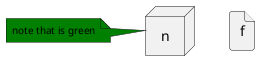{
  "sha1": "6ty5grzjjt7yzycg38pzduffp2z84hq",
  "insertion": {
    "when": "2024-05-30T20:48:21.046Z",
    "url": "https://forum.plantuml.net/11645/style-for-note-on-component-and-deployement-diagram-class",
    "user": "plantuml@gmail.com"
  }
}
@startuml
'skinparam useBetaStyle true
<style>
note {
  FontSize 10
  BackGroundColor #fff
  .green {
        BackgroundColor green
   }
}
</style>

node n
file f
note left of n <<green>>: note that is green
@enduml
